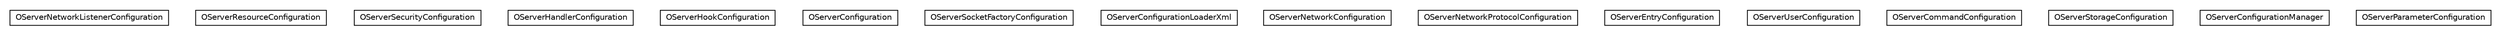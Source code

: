 #!/usr/local/bin/dot
#
# Class diagram 
# Generated by UMLGraph version R5_6-24-gf6e263 (http://www.umlgraph.org/)
#

digraph G {
	edge [fontname="Helvetica",fontsize=10,labelfontname="Helvetica",labelfontsize=10];
	node [fontname="Helvetica",fontsize=10,shape=plaintext];
	nodesep=0.25;
	ranksep=0.5;
	// com.orientechnologies.orient.server.config.OServerNetworkListenerConfiguration
	c308334 [label=<<table title="com.orientechnologies.orient.server.config.OServerNetworkListenerConfiguration" border="0" cellborder="1" cellspacing="0" cellpadding="2" port="p" href="./OServerNetworkListenerConfiguration.html">
		<tr><td><table border="0" cellspacing="0" cellpadding="1">
<tr><td align="center" balign="center"> OServerNetworkListenerConfiguration </td></tr>
		</table></td></tr>
		</table>>, URL="./OServerNetworkListenerConfiguration.html", fontname="Helvetica", fontcolor="black", fontsize=10.0];
	// com.orientechnologies.orient.server.config.OServerResourceConfiguration
	c308335 [label=<<table title="com.orientechnologies.orient.server.config.OServerResourceConfiguration" border="0" cellborder="1" cellspacing="0" cellpadding="2" port="p" href="./OServerResourceConfiguration.html">
		<tr><td><table border="0" cellspacing="0" cellpadding="1">
<tr><td align="center" balign="center"> OServerResourceConfiguration </td></tr>
		</table></td></tr>
		</table>>, URL="./OServerResourceConfiguration.html", fontname="Helvetica", fontcolor="black", fontsize=10.0];
	// com.orientechnologies.orient.server.config.OServerSecurityConfiguration
	c308336 [label=<<table title="com.orientechnologies.orient.server.config.OServerSecurityConfiguration" border="0" cellborder="1" cellspacing="0" cellpadding="2" port="p" href="./OServerSecurityConfiguration.html">
		<tr><td><table border="0" cellspacing="0" cellpadding="1">
<tr><td align="center" balign="center"> OServerSecurityConfiguration </td></tr>
		</table></td></tr>
		</table>>, URL="./OServerSecurityConfiguration.html", fontname="Helvetica", fontcolor="black", fontsize=10.0];
	// com.orientechnologies.orient.server.config.OServerHandlerConfiguration
	c308337 [label=<<table title="com.orientechnologies.orient.server.config.OServerHandlerConfiguration" border="0" cellborder="1" cellspacing="0" cellpadding="2" port="p" href="./OServerHandlerConfiguration.html">
		<tr><td><table border="0" cellspacing="0" cellpadding="1">
<tr><td align="center" balign="center"> OServerHandlerConfiguration </td></tr>
		</table></td></tr>
		</table>>, URL="./OServerHandlerConfiguration.html", fontname="Helvetica", fontcolor="black", fontsize=10.0];
	// com.orientechnologies.orient.server.config.OServerHookConfiguration
	c308338 [label=<<table title="com.orientechnologies.orient.server.config.OServerHookConfiguration" border="0" cellborder="1" cellspacing="0" cellpadding="2" port="p" href="./OServerHookConfiguration.html">
		<tr><td><table border="0" cellspacing="0" cellpadding="1">
<tr><td align="center" balign="center"> OServerHookConfiguration </td></tr>
		</table></td></tr>
		</table>>, URL="./OServerHookConfiguration.html", fontname="Helvetica", fontcolor="black", fontsize=10.0];
	// com.orientechnologies.orient.server.config.OServerConfiguration
	c308339 [label=<<table title="com.orientechnologies.orient.server.config.OServerConfiguration" border="0" cellborder="1" cellspacing="0" cellpadding="2" port="p" href="./OServerConfiguration.html">
		<tr><td><table border="0" cellspacing="0" cellpadding="1">
<tr><td align="center" balign="center"> OServerConfiguration </td></tr>
		</table></td></tr>
		</table>>, URL="./OServerConfiguration.html", fontname="Helvetica", fontcolor="black", fontsize=10.0];
	// com.orientechnologies.orient.server.config.OServerSocketFactoryConfiguration
	c308340 [label=<<table title="com.orientechnologies.orient.server.config.OServerSocketFactoryConfiguration" border="0" cellborder="1" cellspacing="0" cellpadding="2" port="p" href="./OServerSocketFactoryConfiguration.html">
		<tr><td><table border="0" cellspacing="0" cellpadding="1">
<tr><td align="center" balign="center"> OServerSocketFactoryConfiguration </td></tr>
		</table></td></tr>
		</table>>, URL="./OServerSocketFactoryConfiguration.html", fontname="Helvetica", fontcolor="black", fontsize=10.0];
	// com.orientechnologies.orient.server.config.OServerConfigurationLoaderXml
	c308341 [label=<<table title="com.orientechnologies.orient.server.config.OServerConfigurationLoaderXml" border="0" cellborder="1" cellspacing="0" cellpadding="2" port="p" href="./OServerConfigurationLoaderXml.html">
		<tr><td><table border="0" cellspacing="0" cellpadding="1">
<tr><td align="center" balign="center"> OServerConfigurationLoaderXml </td></tr>
		</table></td></tr>
		</table>>, URL="./OServerConfigurationLoaderXml.html", fontname="Helvetica", fontcolor="black", fontsize=10.0];
	// com.orientechnologies.orient.server.config.OServerNetworkConfiguration
	c308342 [label=<<table title="com.orientechnologies.orient.server.config.OServerNetworkConfiguration" border="0" cellborder="1" cellspacing="0" cellpadding="2" port="p" href="./OServerNetworkConfiguration.html">
		<tr><td><table border="0" cellspacing="0" cellpadding="1">
<tr><td align="center" balign="center"> OServerNetworkConfiguration </td></tr>
		</table></td></tr>
		</table>>, URL="./OServerNetworkConfiguration.html", fontname="Helvetica", fontcolor="black", fontsize=10.0];
	// com.orientechnologies.orient.server.config.OServerNetworkProtocolConfiguration
	c308343 [label=<<table title="com.orientechnologies.orient.server.config.OServerNetworkProtocolConfiguration" border="0" cellborder="1" cellspacing="0" cellpadding="2" port="p" href="./OServerNetworkProtocolConfiguration.html">
		<tr><td><table border="0" cellspacing="0" cellpadding="1">
<tr><td align="center" balign="center"> OServerNetworkProtocolConfiguration </td></tr>
		</table></td></tr>
		</table>>, URL="./OServerNetworkProtocolConfiguration.html", fontname="Helvetica", fontcolor="black", fontsize=10.0];
	// com.orientechnologies.orient.server.config.OServerEntryConfiguration
	c308344 [label=<<table title="com.orientechnologies.orient.server.config.OServerEntryConfiguration" border="0" cellborder="1" cellspacing="0" cellpadding="2" port="p" href="./OServerEntryConfiguration.html">
		<tr><td><table border="0" cellspacing="0" cellpadding="1">
<tr><td align="center" balign="center"> OServerEntryConfiguration </td></tr>
		</table></td></tr>
		</table>>, URL="./OServerEntryConfiguration.html", fontname="Helvetica", fontcolor="black", fontsize=10.0];
	// com.orientechnologies.orient.server.config.OServerUserConfiguration
	c308345 [label=<<table title="com.orientechnologies.orient.server.config.OServerUserConfiguration" border="0" cellborder="1" cellspacing="0" cellpadding="2" port="p" href="./OServerUserConfiguration.html">
		<tr><td><table border="0" cellspacing="0" cellpadding="1">
<tr><td align="center" balign="center"> OServerUserConfiguration </td></tr>
		</table></td></tr>
		</table>>, URL="./OServerUserConfiguration.html", fontname="Helvetica", fontcolor="black", fontsize=10.0];
	// com.orientechnologies.orient.server.config.OServerCommandConfiguration
	c308346 [label=<<table title="com.orientechnologies.orient.server.config.OServerCommandConfiguration" border="0" cellborder="1" cellspacing="0" cellpadding="2" port="p" href="./OServerCommandConfiguration.html">
		<tr><td><table border="0" cellspacing="0" cellpadding="1">
<tr><td align="center" balign="center"> OServerCommandConfiguration </td></tr>
		</table></td></tr>
		</table>>, URL="./OServerCommandConfiguration.html", fontname="Helvetica", fontcolor="black", fontsize=10.0];
	// com.orientechnologies.orient.server.config.OServerStorageConfiguration
	c308347 [label=<<table title="com.orientechnologies.orient.server.config.OServerStorageConfiguration" border="0" cellborder="1" cellspacing="0" cellpadding="2" port="p" href="./OServerStorageConfiguration.html">
		<tr><td><table border="0" cellspacing="0" cellpadding="1">
<tr><td align="center" balign="center"> OServerStorageConfiguration </td></tr>
		</table></td></tr>
		</table>>, URL="./OServerStorageConfiguration.html", fontname="Helvetica", fontcolor="black", fontsize=10.0];
	// com.orientechnologies.orient.server.config.OServerConfigurationManager
	c308348 [label=<<table title="com.orientechnologies.orient.server.config.OServerConfigurationManager" border="0" cellborder="1" cellspacing="0" cellpadding="2" port="p" href="./OServerConfigurationManager.html">
		<tr><td><table border="0" cellspacing="0" cellpadding="1">
<tr><td align="center" balign="center"> OServerConfigurationManager </td></tr>
		</table></td></tr>
		</table>>, URL="./OServerConfigurationManager.html", fontname="Helvetica", fontcolor="black", fontsize=10.0];
	// com.orientechnologies.orient.server.config.OServerParameterConfiguration
	c308349 [label=<<table title="com.orientechnologies.orient.server.config.OServerParameterConfiguration" border="0" cellborder="1" cellspacing="0" cellpadding="2" port="p" href="./OServerParameterConfiguration.html">
		<tr><td><table border="0" cellspacing="0" cellpadding="1">
<tr><td align="center" balign="center"> OServerParameterConfiguration </td></tr>
		</table></td></tr>
		</table>>, URL="./OServerParameterConfiguration.html", fontname="Helvetica", fontcolor="black", fontsize=10.0];
}

